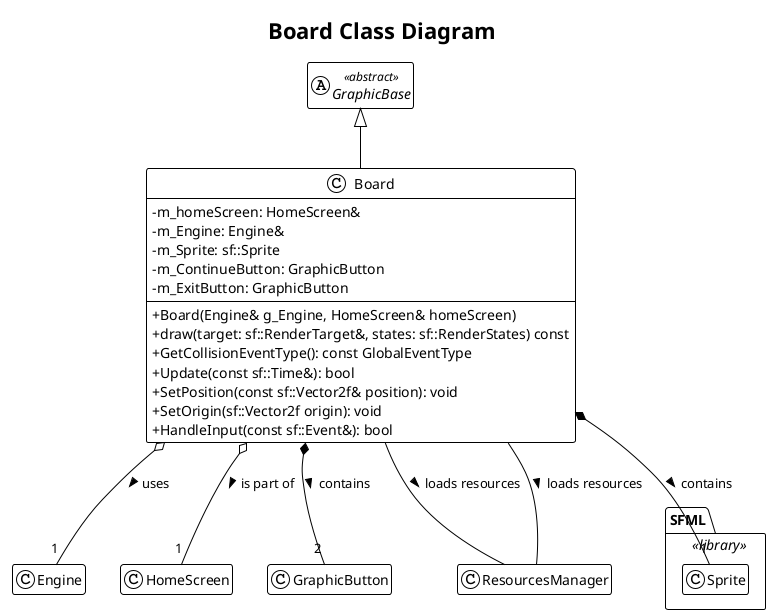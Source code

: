 @startuml
!theme plain
title Board Class Diagram

' Settings for better readability
skinparam classAttributeIconSize 0
hide empty members

' --- Core & Parent Classes ---
class Engine
class HomeScreen
' Assuming GraphicBase is an abstract base class from Base.hpp
abstract class GraphicBase <<abstract>>

' --- SFML Library Classes ---
package SFML <<library>> {
}

' --- Game Specific Classes ---

class GraphicButton

Board -- ResourcesManager : loads resources >



' --- The Board Class ---
class Board {
    - m_homeScreen: HomeScreen&
    - m_Engine: Engine&
    - m_Sprite: sf::Sprite
    - m_ContinueButton: GraphicButton
    - m_ExitButton: GraphicButton
    --
    + Board(Engine& g_Engine, HomeScreen& homeScreen)
    + draw(target: sf::RenderTarget&, states: sf::RenderStates) const
    + GetCollisionEventType(): const GlobalEventType
    + Update(const sf::Time&): bool
    + SetPosition(const sf::Vector2f& position): void
    + SetOrigin(sf::Vector2f origin): void
    + HandleInput(const sf::Event&): bool
}


' --- RELATIONSHIPS ---

' ==> Inheritance (Is-A relationship)
GraphicBase <|-- Board

' ==> Composition (Owns-A relationship)
' The Board is composed of a sprite and two buttons. Their lifetimes are tied to the Board's.
Board *-- "1" SFML.Sprite : contains >
Board *-- "2" GraphicButton : contains >

' ==> Aggregation (Has-A / Refers-To relationship)
' The Board holds non-owning references to the Engine and its parent HomeScreen.
Board o-- "1" Engine : uses >
Board o-- "1" HomeScreen : is part of >

Board -- ResourcesManager : loads resources >
@enduml